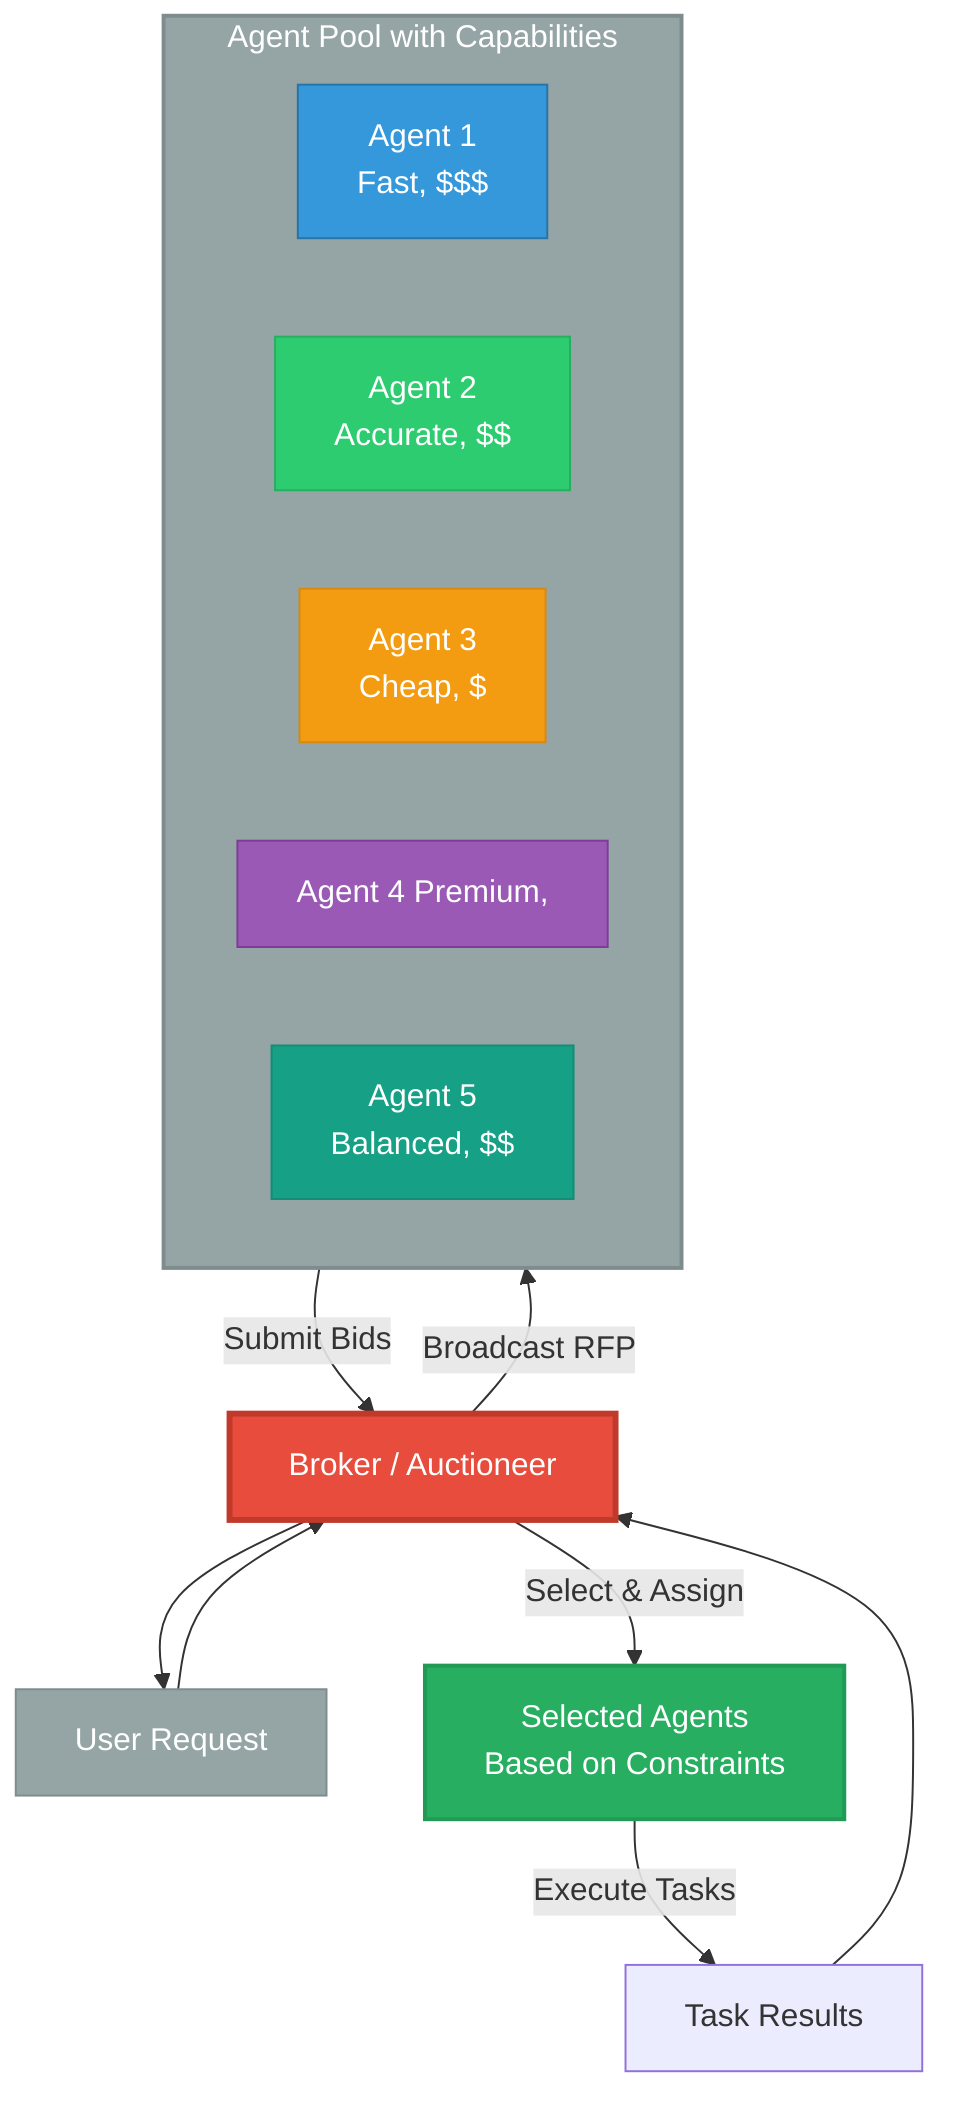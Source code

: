 graph TB
    User[User Request] --> Broker[Broker / Auctioneer]

    Broker -->|Broadcast RFP| Pool[Agent Marketplace]

    subgraph Pool [Agent Pool with Capabilities]
        Agent1[Agent 1<br/>Fast, $$$]
        Agent2[Agent 2<br/>Accurate, $$]
        Agent3[Agent 3<br/>Cheap, $]
        Agent4[Agent 4<br/>Premium, $$$$]
        Agent5[Agent 5<br/>Balanced, $$]
    end

    Pool -->|Submit Bids| Broker

    Broker -->|Select & Assign| Selected[Selected Agents<br/>Based on Constraints]

    Selected -->|Execute Tasks| Results[Task Results]
    Results --> Broker
    Broker --> User

    style Broker fill:#e74c3c,stroke:#c0392b,color:#fff,stroke-width:3px
    style Pool fill:#95a5a6,stroke:#7f8c8d,color:#fff,stroke-width:2px
    style Selected fill:#27ae60,stroke:#229954,color:#fff,stroke-width:2px
    style Agent1 fill:#3498db,stroke:#2874a6,color:#fff
    style Agent2 fill:#2ecc71,stroke:#27ae60,color:#fff
    style Agent3 fill:#f39c12,stroke:#d68910,color:#fff
    style Agent4 fill:#9b59b6,stroke:#7d3c98,color:#fff
    style Agent5 fill:#16a085,stroke:#138d75,color:#fff
    style User fill:#95a5a6,stroke:#7f8c8d,color:#fff